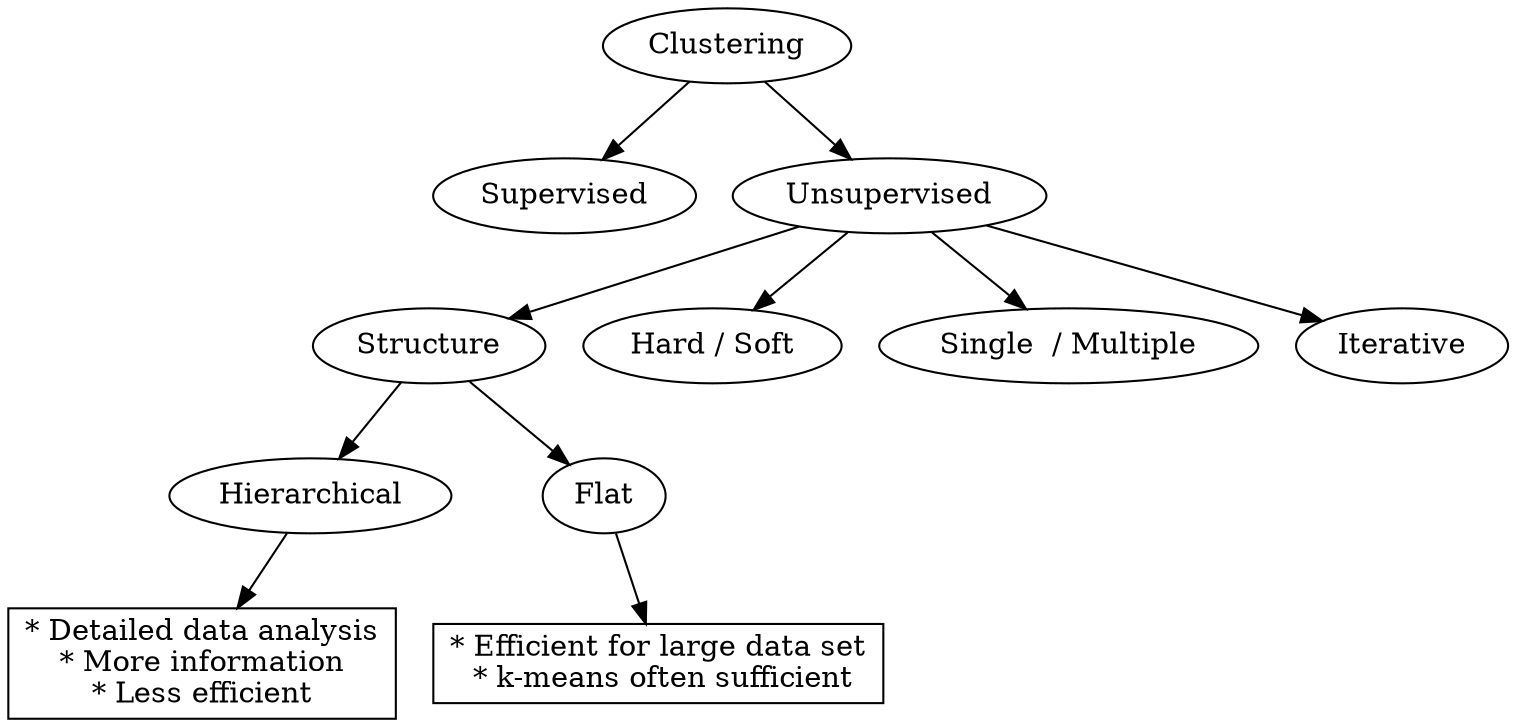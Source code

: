digraph G {
  main [label = "Clustering"]
  main -> {Supervised;Unsupervised}
  Structure
  HS [label = "Hard / Soft"]
  SM [label = "Single  / Multiple"]
  Unsupervised -> {Structure; HS; Iterative; SM; }
  Structure -> {Hierarchical; Flat}
  Hierarchical -> Hierarchical_list
  Hierarchical_list [shape = "box", label = "* Detailed data analysis\n* More information\n* Less efficient"]
  Flat -> Flat_list
  Flat_list [shape = "box", label = "* Efficient for large data set\n * k-means often sufficient"]
}